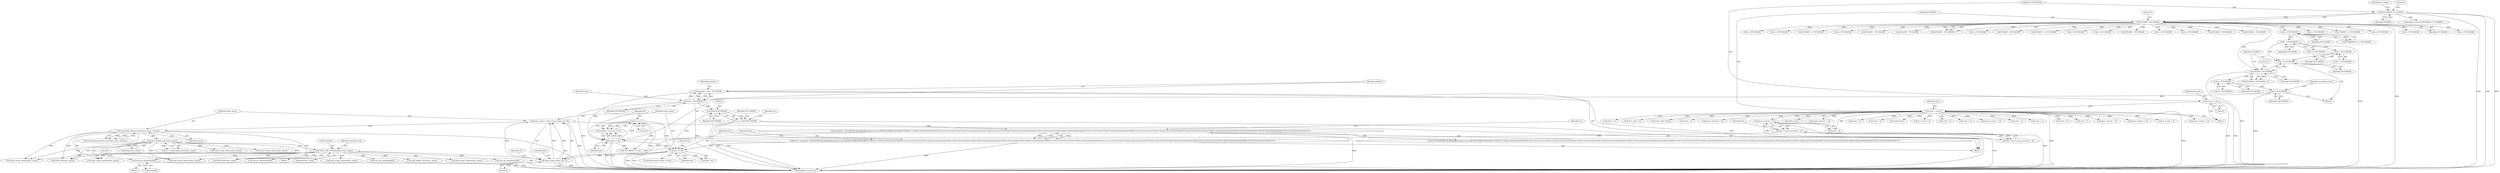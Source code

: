 digraph "1_php-src_1a23ebc1fff59bf480ca92963b36eba5c1b904c4@array" {
"1000733" [label="(Call,zval_ptr_dtor(&args[0]))"];
"1000653" [label="(Call,ZVAL_STR_COPY(&args[0], class_name))"];
"1000600" [label="(Call,zend_lookup_class(class_name))"];
"1000584" [label="(Call,unserialize_allowed_class(class_name, classes))"];
"1000574" [label="(Call,class_name = zend_string_init(str, len, 0))"];
"1000576" [label="(Call,zend_string_init(str, len, 0))"];
"1000556" [label="(Call,strspn(str, \"0123456789_abcdefghijklmnopqrstuvwxyzABCDEFGHIJKLMNOPQRSTUVWXYZ\177\200\201\202\203\204\205\206\207\210\211\212\213\214\215\216\217\220\221\222\223\224\225\226\227\230\231\232\233\234\235\236\237\240\241\242\243\244\245\246\247\250\251\252\253\254\255\256\257\260\261\262\263\264\265\266\267\270\271\272\273\274\275\276\277\300\301\302\303\304\305\306\307\310\311\312\313\314\315\316\317\320\321\322\323\324\325\326\327\330\331\332\333\334\335\336\337\340\341\342\343\344\345\346\347\350\351\352\353\354\355\356\357\360\361\362\363\364\365\366\367\370\371\372\373\374\375\376\377\\\"))"];
"1000518" [label="(Call,str = (char*)YYCURSOR)"];
"1000520" [label="(Call,(char*)YYCURSOR)"];
"1000498" [label="(Call,max - YYCURSOR)"];
"1000452" [label="(Call,++YYCURSOR)"];
"1000445" [label="(Call,++YYCURSOR)"];
"1000412" [label="(Call,YYLIMIT - YYCURSOR)"];
"1000152" [label="(Call,YYLIMIT - YYCURSOR)"];
"1000125" [label="(Call,YYCURSOR >= YYLIMIT)"];
"1000408" [label="(Call,++YYCURSOR)"];
"1000368" [label="(Call,++YYCURSOR)"];
"1000339" [label="(Call,++YYCURSOR)"];
"1000394" [label="(Call,++YYCURSOR)"];
"1000560" [label="(Call,len3 != len)"];
"1000554" [label="(Call,len3 = strspn(str, \"0123456789_abcdefghijklmnopqrstuvwxyzABCDEFGHIJKLMNOPQRSTUVWXYZ\177\200\201\202\203\204\205\206\207\210\211\212\213\214\215\216\217\220\221\222\223\224\225\226\227\230\231\232\233\234\235\236\237\240\241\242\243\244\245\246\247\250\251\252\253\254\255\256\257\260\261\262\263\264\265\266\267\270\271\272\273\274\275\276\277\300\301\302\303\304\305\306\307\310\311\312\313\314\315\316\317\320\321\322\323\324\325\326\327\330\331\332\333\334\335\336\337\340\341\342\343\344\345\346\347\350\351\352\353\354\355\356\357\360\361\362\363\364\365\366\367\370\371\372\373\374\375\376\377\\\"))"];
"1000506" [label="(Call,len == 0)"];
"1000503" [label="(Call,maxlen < len)"];
"1000496" [label="(Call,maxlen = max - YYCURSOR)"];
"1000490" [label="(Call,len = parse_uiv(start + 2))"];
"1000492" [label="(Call,parse_uiv(start + 2))"];
"1000144" [label="(Call,start = cursor)"];
"1000120" [label="(Call,cursor = *p)"];
"1000576" [label="(Call,zend_string_init(str, len, 0))"];
"1000146" [label="(Identifier,cursor)"];
"1000339" [label="(Call,++YYCURSOR)"];
"1000145" [label="(Identifier,start)"];
"1000311" [label="(Call,++YYCURSOR)"];
"1001168" [label="(Call,parse_uiv(start + 2))"];
"1000577" [label="(Identifier,str)"];
"1000413" [label="(Identifier,YYLIMIT)"];
"1000598" [label="(Call,ce = zend_lookup_class(class_name))"];
"1000727" [label="(Block,)"];
"1000569" [label="(Call,len3 - len)"];
"1002415" [label="(Call,start + 2)"];
"1002161" [label="(Call,start + 2)"];
"1000498" [label="(Call,max - YYCURSOR)"];
"1000769" [label="(Call,zval_ptr_dtor(&args[0]))"];
"1002016" [label="(Call,YYLIMIT <= YYCURSOR)"];
"1000712" [label="(Call,zval_ptr_dtor(&args[0]))"];
"1000255" [label="(Call,++YYCURSOR)"];
"1000825" [label="(Call,zend_string_release(class_name))"];
"1000465" [label="(Identifier,incomplete_class)"];
"1000581" [label="(Block,)"];
"1000574" [label="(Call,class_name = zend_string_init(str, len, 0))"];
"1000500" [label="(Identifier,YYCURSOR)"];
"1000661" [label="(Identifier,serialize_lock)"];
"1000453" [label="(Identifier,YYCURSOR)"];
"1000120" [label="(Call,cursor = *p)"];
"1000488" [label="(Call,len2 = len = parse_uiv(start + 2))"];
"1000215" [label="(Call,++YYCURSOR)"];
"1000734" [label="(Call,&args[0])"];
"1000739" [label="(Literal,0)"];
"1000154" [label="(Identifier,YYCURSOR)"];
"1000133" [label="(Identifier,var_hash)"];
"1000654" [label="(Call,&args[0])"];
"1000121" [label="(Identifier,cursor)"];
"1000499" [label="(Identifier,max)"];
"1000493" [label="(Call,start + 2)"];
"1000505" [label="(Identifier,len)"];
"1002471" [label="(MethodReturn,static int)"];
"1000560" [label="(Call,len3 != len)"];
"1000130" [label="(Literal,0)"];
"1000554" [label="(Call,len3 = strspn(str, \"0123456789_abcdefghijklmnopqrstuvwxyzABCDEFGHIJKLMNOPQRSTUVWXYZ\177\200\201\202\203\204\205\206\207\210\211\212\213\214\215\216\217\220\221\222\223\224\225\226\227\230\231\232\233\234\235\236\237\240\241\242\243\244\245\246\247\250\251\252\253\254\255\256\257\260\261\262\263\264\265\266\267\270\271\272\273\274\275\276\277\300\301\302\303\304\305\306\307\310\311\312\313\314\315\316\317\320\321\322\323\324\325\326\327\330\331\332\333\334\335\336\337\340\341\342\343\344\345\346\347\350\351\352\353\354\355\356\357\360\361\362\363\364\365\366\367\370\371\372\373\374\375\376\377\\\"))"];
"1000283" [label="(Call,++YYCURSOR)"];
"1001903" [label="(Call,(char*)start)"];
"1000503" [label="(Call,maxlen < len)"];
"1000508" [label="(Literal,0)"];
"1000491" [label="(Identifier,len)"];
"1001347" [label="(Call,*p = start + 2)"];
"1000504" [label="(Identifier,maxlen)"];
"1000612" [label="(Call,zend_string_release(class_name))"];
"1000559" [label="(ControlStructure,if (len3 != len))"];
"1000393" [label="(Call,*++YYCURSOR)"];
"1000579" [label="(Literal,0)"];
"1000658" [label="(Identifier,class_name)"];
"1000624" [label="(Call,zend_string_release(class_name))"];
"1000445" [label="(Call,++YYCURSOR)"];
"1000685" [label="(Call,zend_string_release(class_name))"];
"1000269" [label="(Call,++YYCURSOR)"];
"1000506" [label="(Call,len == 0)"];
"1000813" [label="(Call,zend_string_release(class_name))"];
"1000147" [label="(Block,)"];
"1000297" [label="(Call,++YYCURSOR)"];
"1000415" [label="(Literal,2)"];
"1002273" [label="(Call,start + 2)"];
"1000557" [label="(Identifier,str)"];
"1000502" [label="(Call,maxlen < len || len == 0)"];
"1002374" [label="(Call,YYLIMIT <= YYCURSOR)"];
"1000411" [label="(Call,(YYLIMIT - YYCURSOR) < 2)"];
"1000394" [label="(Call,++YYCURSOR)"];
"1000153" [label="(Identifier,YYLIMIT)"];
"1000518" [label="(Call,str = (char*)YYCURSOR)"];
"1001185" [label="(Call,start + 2)"];
"1001034" [label="(Call,parse_iv(start + 2))"];
"1000584" [label="(Call,unserialize_allowed_class(class_name, classes))"];
"1000368" [label="(Call,++YYCURSOR)"];
"1001334" [label="(Call,start + 2)"];
"1000490" [label="(Call,len = parse_uiv(start + 2))"];
"1000414" [label="(Identifier,YYCURSOR)"];
"1000562" [label="(Identifier,len)"];
"1000575" [label="(Identifier,class_name)"];
"1000566" [label="(Identifier,p)"];
"1000241" [label="(Call,++YYCURSOR)"];
"1001169" [label="(Call,start + 2)"];
"1000561" [label="(Identifier,len3)"];
"1000555" [label="(Identifier,len3)"];
"1000524" [label="(Identifier,YYCURSOR)"];
"1000822" [label="(Call,ZSTR_VAL(class_name))"];
"1000796" [label="(Call,ZSTR_VAL(class_name))"];
"1000340" [label="(Identifier,YYCURSOR)"];
"1000492" [label="(Call,parse_uiv(start + 2))"];
"1001628" [label="(Call,YYLIMIT - YYCURSOR)"];
"1000155" [label="(Literal,7)"];
"1000122" [label="(Call,*p)"];
"1000408" [label="(Call,++YYCURSOR)"];
"1000601" [label="(Identifier,class_name)"];
"1000144" [label="(Call,start = cursor)"];
"1001290" [label="(Call,YYLIMIT - YYCURSOR)"];
"1000124" [label="(ControlStructure,if (YYCURSOR >= YYLIMIT))"];
"1000497" [label="(Identifier,maxlen)"];
"1000507" [label="(Identifier,len)"];
"1000522" [label="(Identifier,YYCURSOR)"];
"1000395" [label="(Identifier,YYCURSOR)"];
"1000520" [label="(Call,(char*)YYCURSOR)"];
"1000111" [label="(Block,)"];
"1000519" [label="(Identifier,str)"];
"1000452" [label="(Call,++YYCURSOR)"];
"1000585" [label="(Identifier,class_name)"];
"1000799" [label="(Call,zend_string_release(class_name))"];
"1000496" [label="(Call,maxlen = max - YYCURSOR)"];
"1000151" [label="(Call,(YYLIMIT - YYCURSOR) < 7)"];
"1000523" [label="(Call,YYCURSOR += len)"];
"1000361" [label="(Call,++YYCURSOR)"];
"1000513" [label="(Call,start + 2)"];
"1000369" [label="(Identifier,YYCURSOR)"];
"1001125" [label="(Call,YYLIMIT - YYCURSOR)"];
"1000446" [label="(Identifier,YYCURSOR)"];
"1002048" [label="(Call,start - 3)"];
"1002232" [label="(Call,YYLIMIT <= YYCURSOR)"];
"1000733" [label="(Call,zval_ptr_dtor(&args[0]))"];
"1000690" [label="(Call,zval_ptr_dtor(&args[0]))"];
"1002160" [label="(Call,parse_iv(start + 2))"];
"1000586" [label="(Identifier,classes)"];
"1000348" [label="(Call,++YYCURSOR)"];
"1002272" [label="(Call,parse_iv(start + 2))"];
"1000747" [label="(Call,zend_lookup_class(class_name))"];
"1000728" [label="(Call,zend_string_release(class_name))"];
"1000510" [label="(Call,*p = start + 2)"];
"1002414" [label="(Call,parse_iv(start + 2))"];
"1000558" [label="(Literal,\"0123456789_abcdefghijklmnopqrstuvwxyzABCDEFGHIJKLMNOPQRSTUVWXYZ\177\200\201\202\203\204\205\206\207\210\211\212\213\214\215\216\217\220\221\222\223\224\225\226\227\230\231\232\233\234\235\236\237\240\241\242\243\244\245\246\247\250\251\252\253\254\255\256\257\260\261\262\263\264\265\266\267\270\271\272\273\274\275\276\277\300\301\302\303\304\305\306\307\310\311\312\313\314\315\316\317\320\321\322\323\324\325\326\327\330\331\332\333\334\335\336\337\340\341\342\343\344\345\346\347\350\351\352\353\354\355\356\357\360\361\362\363\364\365\366\367\370\371\372\373\374\375\376\377\\\")"];
"1000444" [label="(Call,*++YYCURSOR)"];
"1001035" [label="(Call,start + 2)"];
"1001182" [label="(Call,*p = start + 2)"];
"1000152" [label="(Call,YYLIMIT - YYCURSOR)"];
"1000126" [label="(Identifier,YYCURSOR)"];
"1000325" [label="(Call,++YYCURSOR)"];
"1000127" [label="(Identifier,YYLIMIT)"];
"1001542" [label="(Call,YYLIMIT - YYCURSOR)"];
"1000125" [label="(Call,YYCURSOR >= YYLIMIT)"];
"1000198" [label="(Call,++YYCURSOR)"];
"1001692" [label="(Call,(const char *)start)"];
"1000653" [label="(Call,ZVAL_STR_COPY(&args[0], class_name))"];
"1000600" [label="(Call,zend_lookup_class(class_name))"];
"1000227" [label="(Call,++YYCURSOR)"];
"1000886" [label="(Call,YYLIMIT - YYCURSOR)"];
"1000454" [label="(Block,)"];
"1000367" [label="(Call,*++YYCURSOR)"];
"1000993" [label="(Call,YYLIMIT - YYCURSOR)"];
"1000337" [label="(Call,YYMARKER = ++YYCURSOR)"];
"1001350" [label="(Call,start + 2)"];
"1000583" [label="(Call,!unserialize_allowed_class(class_name, classes))"];
"1001333" [label="(Call,parse_uiv(start + 2))"];
"1000578" [label="(Identifier,len)"];
"1000409" [label="(Identifier,YYCURSOR)"];
"1000556" [label="(Call,strspn(str, \"0123456789_abcdefghijklmnopqrstuvwxyzABCDEFGHIJKLMNOPQRSTUVWXYZ\177\200\201\202\203\204\205\206\207\210\211\212\213\214\215\216\217\220\221\222\223\224\225\226\227\230\231\232\233\234\235\236\237\240\241\242\243\244\245\246\247\250\251\252\253\254\255\256\257\260\261\262\263\264\265\266\267\270\271\272\273\274\275\276\277\300\301\302\303\304\305\306\307\310\311\312\313\314\315\316\317\320\321\322\323\324\325\326\327\330\331\332\333\334\335\336\337\340\341\342\343\344\345\346\347\350\351\352\353\354\355\356\357\360\361\362\363\364\365\366\367\370\371\372\373\374\375\376\377\\\"))"];
"1000412" [label="(Call,YYLIMIT - YYCURSOR)"];
"1000733" -> "1000727"  [label="AST: "];
"1000733" -> "1000734"  [label="CFG: "];
"1000734" -> "1000733"  [label="AST: "];
"1000739" -> "1000733"  [label="CFG: "];
"1000733" -> "1002471"  [label="DDG: "];
"1000733" -> "1002471"  [label="DDG: "];
"1000653" -> "1000733"  [label="DDG: "];
"1000653" -> "1000581"  [label="AST: "];
"1000653" -> "1000658"  [label="CFG: "];
"1000654" -> "1000653"  [label="AST: "];
"1000658" -> "1000653"  [label="AST: "];
"1000661" -> "1000653"  [label="CFG: "];
"1000653" -> "1002471"  [label="DDG: "];
"1000600" -> "1000653"  [label="DDG: "];
"1000653" -> "1000685"  [label="DDG: "];
"1000653" -> "1000690"  [label="DDG: "];
"1000653" -> "1000712"  [label="DDG: "];
"1000653" -> "1000728"  [label="DDG: "];
"1000653" -> "1000747"  [label="DDG: "];
"1000653" -> "1000769"  [label="DDG: "];
"1000653" -> "1000796"  [label="DDG: "];
"1000653" -> "1000799"  [label="DDG: "];
"1000653" -> "1000813"  [label="DDG: "];
"1000653" -> "1000822"  [label="DDG: "];
"1000653" -> "1000825"  [label="DDG: "];
"1000600" -> "1000598"  [label="AST: "];
"1000600" -> "1000601"  [label="CFG: "];
"1000601" -> "1000600"  [label="AST: "];
"1000598" -> "1000600"  [label="CFG: "];
"1000600" -> "1000598"  [label="DDG: "];
"1000584" -> "1000600"  [label="DDG: "];
"1000600" -> "1000612"  [label="DDG: "];
"1000600" -> "1000624"  [label="DDG: "];
"1000600" -> "1000796"  [label="DDG: "];
"1000600" -> "1000799"  [label="DDG: "];
"1000600" -> "1000813"  [label="DDG: "];
"1000600" -> "1000822"  [label="DDG: "];
"1000600" -> "1000825"  [label="DDG: "];
"1000584" -> "1000583"  [label="AST: "];
"1000584" -> "1000586"  [label="CFG: "];
"1000585" -> "1000584"  [label="AST: "];
"1000586" -> "1000584"  [label="AST: "];
"1000583" -> "1000584"  [label="CFG: "];
"1000584" -> "1002471"  [label="DDG: "];
"1000584" -> "1000583"  [label="DDG: "];
"1000584" -> "1000583"  [label="DDG: "];
"1000574" -> "1000584"  [label="DDG: "];
"1000584" -> "1000796"  [label="DDG: "];
"1000584" -> "1000799"  [label="DDG: "];
"1000584" -> "1000813"  [label="DDG: "];
"1000584" -> "1000822"  [label="DDG: "];
"1000584" -> "1000825"  [label="DDG: "];
"1000574" -> "1000454"  [label="AST: "];
"1000574" -> "1000576"  [label="CFG: "];
"1000575" -> "1000574"  [label="AST: "];
"1000576" -> "1000574"  [label="AST: "];
"1000585" -> "1000574"  [label="CFG: "];
"1000574" -> "1002471"  [label="DDG: "];
"1000576" -> "1000574"  [label="DDG: "];
"1000576" -> "1000574"  [label="DDG: "];
"1000576" -> "1000574"  [label="DDG: "];
"1000576" -> "1000579"  [label="CFG: "];
"1000577" -> "1000576"  [label="AST: "];
"1000578" -> "1000576"  [label="AST: "];
"1000579" -> "1000576"  [label="AST: "];
"1000576" -> "1002471"  [label="DDG: "];
"1000576" -> "1002471"  [label="DDG: "];
"1000556" -> "1000576"  [label="DDG: "];
"1000560" -> "1000576"  [label="DDG: "];
"1000556" -> "1000554"  [label="AST: "];
"1000556" -> "1000558"  [label="CFG: "];
"1000557" -> "1000556"  [label="AST: "];
"1000558" -> "1000556"  [label="AST: "];
"1000554" -> "1000556"  [label="CFG: "];
"1000556" -> "1002471"  [label="DDG: "];
"1000556" -> "1000554"  [label="DDG: "];
"1000556" -> "1000554"  [label="DDG: "];
"1000518" -> "1000556"  [label="DDG: "];
"1000518" -> "1000454"  [label="AST: "];
"1000518" -> "1000520"  [label="CFG: "];
"1000519" -> "1000518"  [label="AST: "];
"1000520" -> "1000518"  [label="AST: "];
"1000524" -> "1000518"  [label="CFG: "];
"1000518" -> "1002471"  [label="DDG: "];
"1000518" -> "1002471"  [label="DDG: "];
"1000520" -> "1000518"  [label="DDG: "];
"1000520" -> "1000522"  [label="CFG: "];
"1000521" -> "1000520"  [label="AST: "];
"1000522" -> "1000520"  [label="AST: "];
"1000498" -> "1000520"  [label="DDG: "];
"1000520" -> "1000523"  [label="DDG: "];
"1000498" -> "1000496"  [label="AST: "];
"1000498" -> "1000500"  [label="CFG: "];
"1000499" -> "1000498"  [label="AST: "];
"1000500" -> "1000498"  [label="AST: "];
"1000496" -> "1000498"  [label="CFG: "];
"1000498" -> "1002471"  [label="DDG: "];
"1000498" -> "1002471"  [label="DDG: "];
"1000498" -> "1000496"  [label="DDG: "];
"1000498" -> "1000496"  [label="DDG: "];
"1000452" -> "1000498"  [label="DDG: "];
"1000452" -> "1000147"  [label="AST: "];
"1000452" -> "1000453"  [label="CFG: "];
"1000453" -> "1000452"  [label="AST: "];
"1000465" -> "1000452"  [label="CFG: "];
"1000452" -> "1002471"  [label="DDG: "];
"1000445" -> "1000452"  [label="DDG: "];
"1000445" -> "1000444"  [label="AST: "];
"1000445" -> "1000446"  [label="CFG: "];
"1000446" -> "1000445"  [label="AST: "];
"1000444" -> "1000445"  [label="CFG: "];
"1000412" -> "1000445"  [label="DDG: "];
"1000412" -> "1000411"  [label="AST: "];
"1000412" -> "1000414"  [label="CFG: "];
"1000413" -> "1000412"  [label="AST: "];
"1000414" -> "1000412"  [label="AST: "];
"1000415" -> "1000412"  [label="CFG: "];
"1000412" -> "1002471"  [label="DDG: "];
"1000412" -> "1000408"  [label="DDG: "];
"1000412" -> "1000411"  [label="DDG: "];
"1000412" -> "1000411"  [label="DDG: "];
"1000152" -> "1000412"  [label="DDG: "];
"1000408" -> "1000412"  [label="DDG: "];
"1000152" -> "1000151"  [label="AST: "];
"1000152" -> "1000154"  [label="CFG: "];
"1000153" -> "1000152"  [label="AST: "];
"1000154" -> "1000152"  [label="AST: "];
"1000155" -> "1000152"  [label="CFG: "];
"1000152" -> "1002471"  [label="DDG: "];
"1000152" -> "1000151"  [label="DDG: "];
"1000152" -> "1000151"  [label="DDG: "];
"1000125" -> "1000152"  [label="DDG: "];
"1000125" -> "1000152"  [label="DDG: "];
"1000152" -> "1000198"  [label="DDG: "];
"1000152" -> "1000215"  [label="DDG: "];
"1000152" -> "1000227"  [label="DDG: "];
"1000152" -> "1000241"  [label="DDG: "];
"1000152" -> "1000255"  [label="DDG: "];
"1000152" -> "1000269"  [label="DDG: "];
"1000152" -> "1000283"  [label="DDG: "];
"1000152" -> "1000297"  [label="DDG: "];
"1000152" -> "1000311"  [label="DDG: "];
"1000152" -> "1000325"  [label="DDG: "];
"1000152" -> "1000339"  [label="DDG: "];
"1000152" -> "1000348"  [label="DDG: "];
"1000152" -> "1000361"  [label="DDG: "];
"1000152" -> "1000886"  [label="DDG: "];
"1000152" -> "1000993"  [label="DDG: "];
"1000152" -> "1001125"  [label="DDG: "];
"1000152" -> "1001290"  [label="DDG: "];
"1000152" -> "1001542"  [label="DDG: "];
"1000152" -> "1001628"  [label="DDG: "];
"1000152" -> "1002016"  [label="DDG: "];
"1000152" -> "1002232"  [label="DDG: "];
"1000152" -> "1002374"  [label="DDG: "];
"1000125" -> "1000124"  [label="AST: "];
"1000125" -> "1000127"  [label="CFG: "];
"1000126" -> "1000125"  [label="AST: "];
"1000127" -> "1000125"  [label="AST: "];
"1000130" -> "1000125"  [label="CFG: "];
"1000133" -> "1000125"  [label="CFG: "];
"1000125" -> "1002471"  [label="DDG: "];
"1000125" -> "1002471"  [label="DDG: "];
"1000125" -> "1002471"  [label="DDG: "];
"1000408" -> "1000147"  [label="AST: "];
"1000408" -> "1000409"  [label="CFG: "];
"1000409" -> "1000408"  [label="AST: "];
"1000413" -> "1000408"  [label="CFG: "];
"1000368" -> "1000408"  [label="DDG: "];
"1000394" -> "1000408"  [label="DDG: "];
"1000368" -> "1000367"  [label="AST: "];
"1000368" -> "1000369"  [label="CFG: "];
"1000369" -> "1000368"  [label="AST: "];
"1000367" -> "1000368"  [label="CFG: "];
"1000339" -> "1000368"  [label="DDG: "];
"1000368" -> "1000394"  [label="DDG: "];
"1000339" -> "1000337"  [label="AST: "];
"1000339" -> "1000340"  [label="CFG: "];
"1000340" -> "1000339"  [label="AST: "];
"1000337" -> "1000339"  [label="CFG: "];
"1000339" -> "1002471"  [label="DDG: "];
"1000339" -> "1000337"  [label="DDG: "];
"1000394" -> "1000393"  [label="AST: "];
"1000394" -> "1000395"  [label="CFG: "];
"1000395" -> "1000394"  [label="AST: "];
"1000393" -> "1000394"  [label="CFG: "];
"1000560" -> "1000559"  [label="AST: "];
"1000560" -> "1000562"  [label="CFG: "];
"1000561" -> "1000560"  [label="AST: "];
"1000562" -> "1000560"  [label="AST: "];
"1000566" -> "1000560"  [label="CFG: "];
"1000575" -> "1000560"  [label="CFG: "];
"1000560" -> "1002471"  [label="DDG: "];
"1000560" -> "1002471"  [label="DDG: "];
"1000554" -> "1000560"  [label="DDG: "];
"1000506" -> "1000560"  [label="DDG: "];
"1000503" -> "1000560"  [label="DDG: "];
"1000560" -> "1000569"  [label="DDG: "];
"1000560" -> "1000569"  [label="DDG: "];
"1000554" -> "1000454"  [label="AST: "];
"1000555" -> "1000554"  [label="AST: "];
"1000561" -> "1000554"  [label="CFG: "];
"1000554" -> "1002471"  [label="DDG: "];
"1000506" -> "1000502"  [label="AST: "];
"1000506" -> "1000508"  [label="CFG: "];
"1000507" -> "1000506"  [label="AST: "];
"1000508" -> "1000506"  [label="AST: "];
"1000502" -> "1000506"  [label="CFG: "];
"1000506" -> "1002471"  [label="DDG: "];
"1000506" -> "1000502"  [label="DDG: "];
"1000506" -> "1000502"  [label="DDG: "];
"1000503" -> "1000506"  [label="DDG: "];
"1000506" -> "1000523"  [label="DDG: "];
"1000503" -> "1000502"  [label="AST: "];
"1000503" -> "1000505"  [label="CFG: "];
"1000504" -> "1000503"  [label="AST: "];
"1000505" -> "1000503"  [label="AST: "];
"1000507" -> "1000503"  [label="CFG: "];
"1000502" -> "1000503"  [label="CFG: "];
"1000503" -> "1002471"  [label="DDG: "];
"1000503" -> "1002471"  [label="DDG: "];
"1000503" -> "1000502"  [label="DDG: "];
"1000503" -> "1000502"  [label="DDG: "];
"1000496" -> "1000503"  [label="DDG: "];
"1000490" -> "1000503"  [label="DDG: "];
"1000503" -> "1000523"  [label="DDG: "];
"1000496" -> "1000454"  [label="AST: "];
"1000497" -> "1000496"  [label="AST: "];
"1000504" -> "1000496"  [label="CFG: "];
"1000496" -> "1002471"  [label="DDG: "];
"1000490" -> "1000488"  [label="AST: "];
"1000490" -> "1000492"  [label="CFG: "];
"1000491" -> "1000490"  [label="AST: "];
"1000492" -> "1000490"  [label="AST: "];
"1000488" -> "1000490"  [label="CFG: "];
"1000490" -> "1002471"  [label="DDG: "];
"1000490" -> "1000488"  [label="DDG: "];
"1000492" -> "1000490"  [label="DDG: "];
"1000492" -> "1000493"  [label="CFG: "];
"1000493" -> "1000492"  [label="AST: "];
"1000492" -> "1002471"  [label="DDG: "];
"1000492" -> "1000488"  [label="DDG: "];
"1000144" -> "1000492"  [label="DDG: "];
"1000144" -> "1000111"  [label="AST: "];
"1000144" -> "1000146"  [label="CFG: "];
"1000145" -> "1000144"  [label="AST: "];
"1000146" -> "1000144"  [label="AST: "];
"1000153" -> "1000144"  [label="CFG: "];
"1000144" -> "1002471"  [label="DDG: "];
"1000144" -> "1002471"  [label="DDG: "];
"1000120" -> "1000144"  [label="DDG: "];
"1000144" -> "1000493"  [label="DDG: "];
"1000144" -> "1000510"  [label="DDG: "];
"1000144" -> "1000513"  [label="DDG: "];
"1000144" -> "1001034"  [label="DDG: "];
"1000144" -> "1001035"  [label="DDG: "];
"1000144" -> "1001168"  [label="DDG: "];
"1000144" -> "1001169"  [label="DDG: "];
"1000144" -> "1001182"  [label="DDG: "];
"1000144" -> "1001185"  [label="DDG: "];
"1000144" -> "1001333"  [label="DDG: "];
"1000144" -> "1001334"  [label="DDG: "];
"1000144" -> "1001347"  [label="DDG: "];
"1000144" -> "1001350"  [label="DDG: "];
"1000144" -> "1001692"  [label="DDG: "];
"1000144" -> "1001903"  [label="DDG: "];
"1000144" -> "1002048"  [label="DDG: "];
"1000144" -> "1002160"  [label="DDG: "];
"1000144" -> "1002161"  [label="DDG: "];
"1000144" -> "1002272"  [label="DDG: "];
"1000144" -> "1002273"  [label="DDG: "];
"1000144" -> "1002414"  [label="DDG: "];
"1000144" -> "1002415"  [label="DDG: "];
"1000120" -> "1000111"  [label="AST: "];
"1000120" -> "1000122"  [label="CFG: "];
"1000121" -> "1000120"  [label="AST: "];
"1000122" -> "1000120"  [label="AST: "];
"1000126" -> "1000120"  [label="CFG: "];
"1000120" -> "1002471"  [label="DDG: "];
"1000120" -> "1002471"  [label="DDG: "];
}
